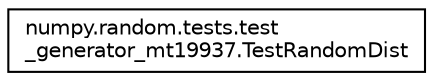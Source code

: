 digraph "Graphical Class Hierarchy"
{
 // LATEX_PDF_SIZE
  edge [fontname="Helvetica",fontsize="10",labelfontname="Helvetica",labelfontsize="10"];
  node [fontname="Helvetica",fontsize="10",shape=record];
  rankdir="LR";
  Node0 [label="numpy.random.tests.test\l_generator_mt19937.TestRandomDist",height=0.2,width=0.4,color="black", fillcolor="white", style="filled",URL="$classnumpy_1_1random_1_1tests_1_1test__generator__mt19937_1_1TestRandomDist.html",tooltip=" "];
}
